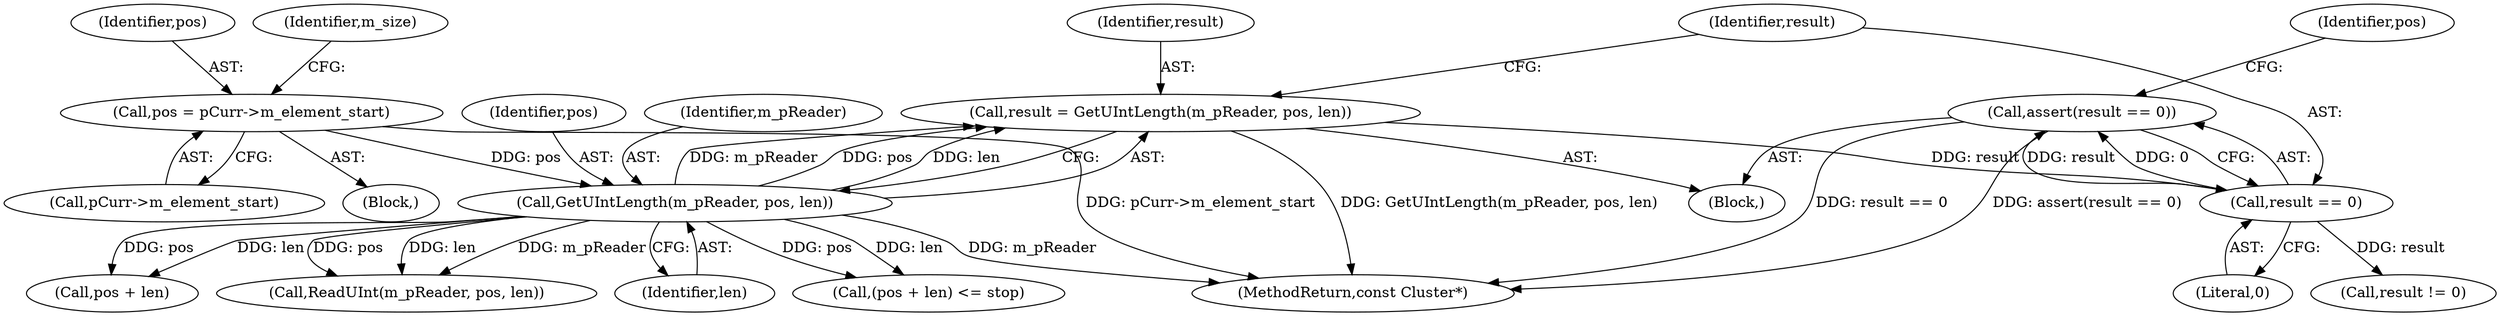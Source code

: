 digraph "1_Android_04839626ed859623901ebd3a5fd483982186b59d_109@API" {
"1000221" [label="(Call,assert(result == 0))"];
"1000222" [label="(Call,result == 0)"];
"1000215" [label="(Call,result = GetUIntLength(m_pReader, pos, len))"];
"1000217" [label="(Call,GetUIntLength(m_pReader, pos, len))"];
"1000197" [label="(Call,pos = pCurr->m_element_start)"];
"1000222" [label="(Call,result == 0)"];
"1000226" [label="(Call,(pos + len) <= stop)"];
"1000227" [label="(Call,pos + len)"];
"1000232" [label="(Call,result != 0)"];
"1000198" [label="(Identifier,pos)"];
"1000240" [label="(Call,ReadUInt(m_pReader, pos, len))"];
"1000224" [label="(Literal,0)"];
"1000127" [label="(Block,)"];
"1000221" [label="(Call,assert(result == 0))"];
"1000215" [label="(Call,result = GetUIntLength(m_pReader, pos, len))"];
"1000538" [label="(MethodReturn,const Cluster*)"];
"1000219" [label="(Identifier,pos)"];
"1000217" [label="(Call,GetUIntLength(m_pReader, pos, len))"];
"1000220" [label="(Identifier,len)"];
"1000218" [label="(Identifier,m_pReader)"];
"1000197" [label="(Call,pos = pCurr->m_element_start)"];
"1000199" [label="(Call,pCurr->m_element_start)"];
"1000212" [label="(Block,)"];
"1000216" [label="(Identifier,result)"];
"1000204" [label="(Identifier,m_size)"];
"1000223" [label="(Identifier,result)"];
"1000228" [label="(Identifier,pos)"];
"1000221" -> "1000212"  [label="AST: "];
"1000221" -> "1000222"  [label="CFG: "];
"1000222" -> "1000221"  [label="AST: "];
"1000228" -> "1000221"  [label="CFG: "];
"1000221" -> "1000538"  [label="DDG: assert(result == 0)"];
"1000221" -> "1000538"  [label="DDG: result == 0"];
"1000222" -> "1000221"  [label="DDG: result"];
"1000222" -> "1000221"  [label="DDG: 0"];
"1000222" -> "1000224"  [label="CFG: "];
"1000223" -> "1000222"  [label="AST: "];
"1000224" -> "1000222"  [label="AST: "];
"1000215" -> "1000222"  [label="DDG: result"];
"1000222" -> "1000232"  [label="DDG: result"];
"1000215" -> "1000212"  [label="AST: "];
"1000215" -> "1000217"  [label="CFG: "];
"1000216" -> "1000215"  [label="AST: "];
"1000217" -> "1000215"  [label="AST: "];
"1000223" -> "1000215"  [label="CFG: "];
"1000215" -> "1000538"  [label="DDG: GetUIntLength(m_pReader, pos, len)"];
"1000217" -> "1000215"  [label="DDG: m_pReader"];
"1000217" -> "1000215"  [label="DDG: pos"];
"1000217" -> "1000215"  [label="DDG: len"];
"1000217" -> "1000220"  [label="CFG: "];
"1000218" -> "1000217"  [label="AST: "];
"1000219" -> "1000217"  [label="AST: "];
"1000220" -> "1000217"  [label="AST: "];
"1000217" -> "1000538"  [label="DDG: m_pReader"];
"1000197" -> "1000217"  [label="DDG: pos"];
"1000217" -> "1000226"  [label="DDG: pos"];
"1000217" -> "1000226"  [label="DDG: len"];
"1000217" -> "1000227"  [label="DDG: pos"];
"1000217" -> "1000227"  [label="DDG: len"];
"1000217" -> "1000240"  [label="DDG: m_pReader"];
"1000217" -> "1000240"  [label="DDG: pos"];
"1000217" -> "1000240"  [label="DDG: len"];
"1000197" -> "1000127"  [label="AST: "];
"1000197" -> "1000199"  [label="CFG: "];
"1000198" -> "1000197"  [label="AST: "];
"1000199" -> "1000197"  [label="AST: "];
"1000204" -> "1000197"  [label="CFG: "];
"1000197" -> "1000538"  [label="DDG: pCurr->m_element_start"];
}
